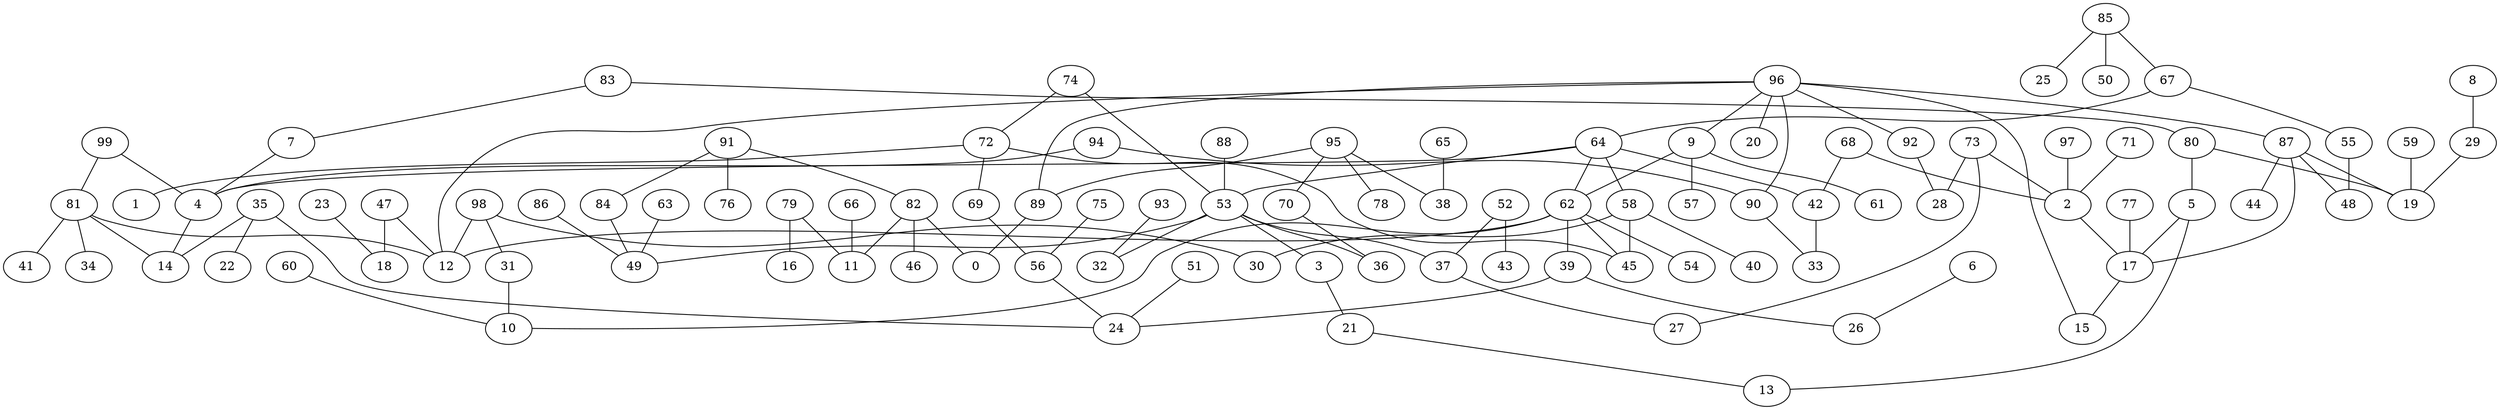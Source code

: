 digraph GG_graph {

subgraph G_graph {
edge [color = black]
"23" -> "18" [dir = none]
"66" -> "11" [dir = none]
"51" -> "24" [dir = none]
"91" -> "84" [dir = none]
"91" -> "76" [dir = none]
"91" -> "82" [dir = none]
"98" -> "30" [dir = none]
"98" -> "31" [dir = none]
"71" -> "2" [dir = none]
"68" -> "42" [dir = none]
"75" -> "56" [dir = none]
"60" -> "10" [dir = none]
"77" -> "17" [dir = none]
"97" -> "2" [dir = none]
"93" -> "32" [dir = none]
"83" -> "80" [dir = none]
"83" -> "7" [dir = none]
"63" -> "49" [dir = none]
"52" -> "43" [dir = none]
"52" -> "37" [dir = none]
"92" -> "28" [dir = none]
"6" -> "26" [dir = none]
"53" -> "32" [dir = none]
"53" -> "36" [dir = none]
"53" -> "3" [dir = none]
"53" -> "49" [dir = none]
"89" -> "0" [dir = none]
"82" -> "46" [dir = none]
"82" -> "11" [dir = none]
"82" -> "0" [dir = none]
"59" -> "19" [dir = none]
"67" -> "55" [dir = none]
"67" -> "64" [dir = none]
"56" -> "24" [dir = none]
"79" -> "16" [dir = none]
"79" -> "11" [dir = none]
"94" -> "90" [dir = none]
"94" -> "4" [dir = none]
"47" -> "18" [dir = none]
"47" -> "12" [dir = none]
"96" -> "20" [dir = none]
"96" -> "89" [dir = none]
"96" -> "9" [dir = none]
"96" -> "15" [dir = none]
"96" -> "87" [dir = none]
"96" -> "12" [dir = none]
"87" -> "19" [dir = none]
"87" -> "48" [dir = none]
"87" -> "17" [dir = none]
"87" -> "44" [dir = none]
"3" -> "21" [dir = none]
"62" -> "54" [dir = none]
"62" -> "45" [dir = none]
"62" -> "10" [dir = none]
"62" -> "39" [dir = none]
"62" -> "12" [dir = none]
"86" -> "49" [dir = none]
"9" -> "57" [dir = none]
"9" -> "61" [dir = none]
"65" -> "38" [dir = none]
"7" -> "4" [dir = none]
"58" -> "40" [dir = none]
"64" -> "42" [dir = none]
"64" -> "58" [dir = none]
"64" -> "4" [dir = none]
"64" -> "53" [dir = none]
"64" -> "62" [dir = none]
"5" -> "17" [dir = none]
"2" -> "17" [dir = none]
"73" -> "27" [dir = none]
"73" -> "28" [dir = none]
"73" -> "2" [dir = none]
"81" -> "14" [dir = none]
"81" -> "34" [dir = none]
"81" -> "41" [dir = none]
"81" -> "12" [dir = none]
"95" -> "70" [dir = none]
"95" -> "38" [dir = none]
"95" -> "78" [dir = none]
"95" -> "89" [dir = none]
"88" -> "53" [dir = none]
"39" -> "26" [dir = none]
"90" -> "33" [dir = none]
"99" -> "81" [dir = none]
"29" -> "19" [dir = none]
"21" -> "13" [dir = none]
"85" -> "50" [dir = none]
"85" -> "25" [dir = none]
"85" -> "67" [dir = none]
"74" -> "53" [dir = none]
"72" -> "1" [dir = none]
"72" -> "69" [dir = none]
"72" -> "45" [dir = none]
"37" -> "27" [dir = none]
"35" -> "22" [dir = none]
"35" -> "24" [dir = none]
"35" -> "14" [dir = none]
"8" -> "29" [dir = none]
"31" -> "10" [dir = none]
"98" -> "12" [dir = none]
"4" -> "14" [dir = none]
"84" -> "49" [dir = none]
"55" -> "48" [dir = none]
"68" -> "2" [dir = none]
"96" -> "92" [dir = none]
"99" -> "4" [dir = none]
"17" -> "15" [dir = none]
"58" -> "30" [dir = none]
"74" -> "72" [dir = none]
"80" -> "19" [dir = none]
"9" -> "62" [dir = none]
"53" -> "37" [dir = none]
"80" -> "5" [dir = none]
"96" -> "90" [dir = none]
"58" -> "45" [dir = none]
"39" -> "24" [dir = none]
"70" -> "36" [dir = none]
"5" -> "13" [dir = none]
"69" -> "56" [dir = none]
"42" -> "33" [dir = none]
}

}
